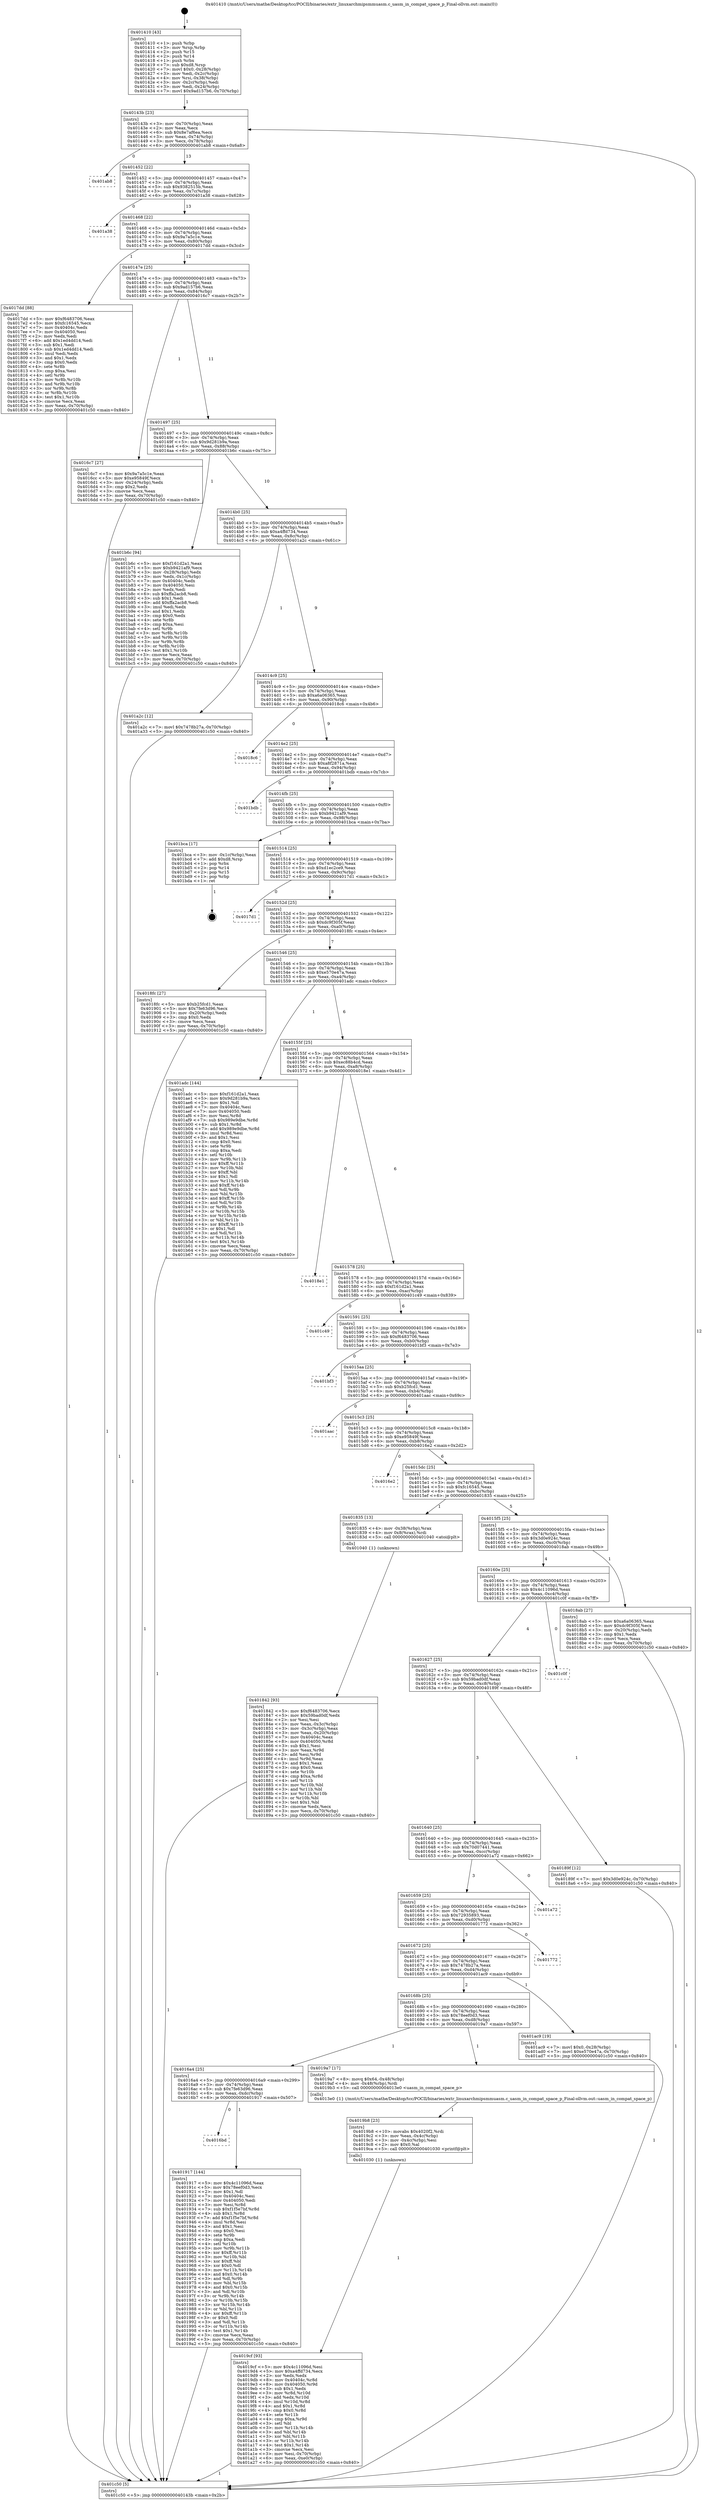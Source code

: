 digraph "0x401410" {
  label = "0x401410 (/mnt/c/Users/mathe/Desktop/tcc/POCII/binaries/extr_linuxarchmipsmmuasm.c_uasm_in_compat_space_p_Final-ollvm.out::main(0))"
  labelloc = "t"
  node[shape=record]

  Entry [label="",width=0.3,height=0.3,shape=circle,fillcolor=black,style=filled]
  "0x40143b" [label="{
     0x40143b [23]\l
     | [instrs]\l
     &nbsp;&nbsp;0x40143b \<+3\>: mov -0x70(%rbp),%eax\l
     &nbsp;&nbsp;0x40143e \<+2\>: mov %eax,%ecx\l
     &nbsp;&nbsp;0x401440 \<+6\>: sub $0x8e7af6ea,%ecx\l
     &nbsp;&nbsp;0x401446 \<+3\>: mov %eax,-0x74(%rbp)\l
     &nbsp;&nbsp;0x401449 \<+3\>: mov %ecx,-0x78(%rbp)\l
     &nbsp;&nbsp;0x40144c \<+6\>: je 0000000000401ab8 \<main+0x6a8\>\l
  }"]
  "0x401ab8" [label="{
     0x401ab8\l
  }", style=dashed]
  "0x401452" [label="{
     0x401452 [22]\l
     | [instrs]\l
     &nbsp;&nbsp;0x401452 \<+5\>: jmp 0000000000401457 \<main+0x47\>\l
     &nbsp;&nbsp;0x401457 \<+3\>: mov -0x74(%rbp),%eax\l
     &nbsp;&nbsp;0x40145a \<+5\>: sub $0x9382515b,%eax\l
     &nbsp;&nbsp;0x40145f \<+3\>: mov %eax,-0x7c(%rbp)\l
     &nbsp;&nbsp;0x401462 \<+6\>: je 0000000000401a38 \<main+0x628\>\l
  }"]
  Exit [label="",width=0.3,height=0.3,shape=circle,fillcolor=black,style=filled,peripheries=2]
  "0x401a38" [label="{
     0x401a38\l
  }", style=dashed]
  "0x401468" [label="{
     0x401468 [22]\l
     | [instrs]\l
     &nbsp;&nbsp;0x401468 \<+5\>: jmp 000000000040146d \<main+0x5d\>\l
     &nbsp;&nbsp;0x40146d \<+3\>: mov -0x74(%rbp),%eax\l
     &nbsp;&nbsp;0x401470 \<+5\>: sub $0x9a7a5c1e,%eax\l
     &nbsp;&nbsp;0x401475 \<+3\>: mov %eax,-0x80(%rbp)\l
     &nbsp;&nbsp;0x401478 \<+6\>: je 00000000004017dd \<main+0x3cd\>\l
  }"]
  "0x4019cf" [label="{
     0x4019cf [93]\l
     | [instrs]\l
     &nbsp;&nbsp;0x4019cf \<+5\>: mov $0x4c11096d,%esi\l
     &nbsp;&nbsp;0x4019d4 \<+5\>: mov $0xa4ffd734,%ecx\l
     &nbsp;&nbsp;0x4019d9 \<+2\>: xor %edx,%edx\l
     &nbsp;&nbsp;0x4019db \<+8\>: mov 0x40404c,%r8d\l
     &nbsp;&nbsp;0x4019e3 \<+8\>: mov 0x404050,%r9d\l
     &nbsp;&nbsp;0x4019eb \<+3\>: sub $0x1,%edx\l
     &nbsp;&nbsp;0x4019ee \<+3\>: mov %r8d,%r10d\l
     &nbsp;&nbsp;0x4019f1 \<+3\>: add %edx,%r10d\l
     &nbsp;&nbsp;0x4019f4 \<+4\>: imul %r10d,%r8d\l
     &nbsp;&nbsp;0x4019f8 \<+4\>: and $0x1,%r8d\l
     &nbsp;&nbsp;0x4019fc \<+4\>: cmp $0x0,%r8d\l
     &nbsp;&nbsp;0x401a00 \<+4\>: sete %r11b\l
     &nbsp;&nbsp;0x401a04 \<+4\>: cmp $0xa,%r9d\l
     &nbsp;&nbsp;0x401a08 \<+3\>: setl %bl\l
     &nbsp;&nbsp;0x401a0b \<+3\>: mov %r11b,%r14b\l
     &nbsp;&nbsp;0x401a0e \<+3\>: and %bl,%r14b\l
     &nbsp;&nbsp;0x401a11 \<+3\>: xor %bl,%r11b\l
     &nbsp;&nbsp;0x401a14 \<+3\>: or %r11b,%r14b\l
     &nbsp;&nbsp;0x401a17 \<+4\>: test $0x1,%r14b\l
     &nbsp;&nbsp;0x401a1b \<+3\>: cmovne %ecx,%esi\l
     &nbsp;&nbsp;0x401a1e \<+3\>: mov %esi,-0x70(%rbp)\l
     &nbsp;&nbsp;0x401a21 \<+6\>: mov %eax,-0xe0(%rbp)\l
     &nbsp;&nbsp;0x401a27 \<+5\>: jmp 0000000000401c50 \<main+0x840\>\l
  }"]
  "0x4017dd" [label="{
     0x4017dd [88]\l
     | [instrs]\l
     &nbsp;&nbsp;0x4017dd \<+5\>: mov $0xf6483706,%eax\l
     &nbsp;&nbsp;0x4017e2 \<+5\>: mov $0xfc16545,%ecx\l
     &nbsp;&nbsp;0x4017e7 \<+7\>: mov 0x40404c,%edx\l
     &nbsp;&nbsp;0x4017ee \<+7\>: mov 0x404050,%esi\l
     &nbsp;&nbsp;0x4017f5 \<+2\>: mov %edx,%edi\l
     &nbsp;&nbsp;0x4017f7 \<+6\>: add $0x1ed4dd14,%edi\l
     &nbsp;&nbsp;0x4017fd \<+3\>: sub $0x1,%edi\l
     &nbsp;&nbsp;0x401800 \<+6\>: sub $0x1ed4dd14,%edi\l
     &nbsp;&nbsp;0x401806 \<+3\>: imul %edi,%edx\l
     &nbsp;&nbsp;0x401809 \<+3\>: and $0x1,%edx\l
     &nbsp;&nbsp;0x40180c \<+3\>: cmp $0x0,%edx\l
     &nbsp;&nbsp;0x40180f \<+4\>: sete %r8b\l
     &nbsp;&nbsp;0x401813 \<+3\>: cmp $0xa,%esi\l
     &nbsp;&nbsp;0x401816 \<+4\>: setl %r9b\l
     &nbsp;&nbsp;0x40181a \<+3\>: mov %r8b,%r10b\l
     &nbsp;&nbsp;0x40181d \<+3\>: and %r9b,%r10b\l
     &nbsp;&nbsp;0x401820 \<+3\>: xor %r9b,%r8b\l
     &nbsp;&nbsp;0x401823 \<+3\>: or %r8b,%r10b\l
     &nbsp;&nbsp;0x401826 \<+4\>: test $0x1,%r10b\l
     &nbsp;&nbsp;0x40182a \<+3\>: cmovne %ecx,%eax\l
     &nbsp;&nbsp;0x40182d \<+3\>: mov %eax,-0x70(%rbp)\l
     &nbsp;&nbsp;0x401830 \<+5\>: jmp 0000000000401c50 \<main+0x840\>\l
  }"]
  "0x40147e" [label="{
     0x40147e [25]\l
     | [instrs]\l
     &nbsp;&nbsp;0x40147e \<+5\>: jmp 0000000000401483 \<main+0x73\>\l
     &nbsp;&nbsp;0x401483 \<+3\>: mov -0x74(%rbp),%eax\l
     &nbsp;&nbsp;0x401486 \<+5\>: sub $0x9ad157b6,%eax\l
     &nbsp;&nbsp;0x40148b \<+6\>: mov %eax,-0x84(%rbp)\l
     &nbsp;&nbsp;0x401491 \<+6\>: je 00000000004016c7 \<main+0x2b7\>\l
  }"]
  "0x4019b8" [label="{
     0x4019b8 [23]\l
     | [instrs]\l
     &nbsp;&nbsp;0x4019b8 \<+10\>: movabs $0x4020f2,%rdi\l
     &nbsp;&nbsp;0x4019c2 \<+3\>: mov %eax,-0x4c(%rbp)\l
     &nbsp;&nbsp;0x4019c5 \<+3\>: mov -0x4c(%rbp),%esi\l
     &nbsp;&nbsp;0x4019c8 \<+2\>: mov $0x0,%al\l
     &nbsp;&nbsp;0x4019ca \<+5\>: call 0000000000401030 \<printf@plt\>\l
     | [calls]\l
     &nbsp;&nbsp;0x401030 \{1\} (unknown)\l
  }"]
  "0x4016c7" [label="{
     0x4016c7 [27]\l
     | [instrs]\l
     &nbsp;&nbsp;0x4016c7 \<+5\>: mov $0x9a7a5c1e,%eax\l
     &nbsp;&nbsp;0x4016cc \<+5\>: mov $0xe95849f,%ecx\l
     &nbsp;&nbsp;0x4016d1 \<+3\>: mov -0x24(%rbp),%edx\l
     &nbsp;&nbsp;0x4016d4 \<+3\>: cmp $0x2,%edx\l
     &nbsp;&nbsp;0x4016d7 \<+3\>: cmovne %ecx,%eax\l
     &nbsp;&nbsp;0x4016da \<+3\>: mov %eax,-0x70(%rbp)\l
     &nbsp;&nbsp;0x4016dd \<+5\>: jmp 0000000000401c50 \<main+0x840\>\l
  }"]
  "0x401497" [label="{
     0x401497 [25]\l
     | [instrs]\l
     &nbsp;&nbsp;0x401497 \<+5\>: jmp 000000000040149c \<main+0x8c\>\l
     &nbsp;&nbsp;0x40149c \<+3\>: mov -0x74(%rbp),%eax\l
     &nbsp;&nbsp;0x40149f \<+5\>: sub $0x9d281b9a,%eax\l
     &nbsp;&nbsp;0x4014a4 \<+6\>: mov %eax,-0x88(%rbp)\l
     &nbsp;&nbsp;0x4014aa \<+6\>: je 0000000000401b6c \<main+0x75c\>\l
  }"]
  "0x401c50" [label="{
     0x401c50 [5]\l
     | [instrs]\l
     &nbsp;&nbsp;0x401c50 \<+5\>: jmp 000000000040143b \<main+0x2b\>\l
  }"]
  "0x401410" [label="{
     0x401410 [43]\l
     | [instrs]\l
     &nbsp;&nbsp;0x401410 \<+1\>: push %rbp\l
     &nbsp;&nbsp;0x401411 \<+3\>: mov %rsp,%rbp\l
     &nbsp;&nbsp;0x401414 \<+2\>: push %r15\l
     &nbsp;&nbsp;0x401416 \<+2\>: push %r14\l
     &nbsp;&nbsp;0x401418 \<+1\>: push %rbx\l
     &nbsp;&nbsp;0x401419 \<+7\>: sub $0xd8,%rsp\l
     &nbsp;&nbsp;0x401420 \<+7\>: movl $0x0,-0x28(%rbp)\l
     &nbsp;&nbsp;0x401427 \<+3\>: mov %edi,-0x2c(%rbp)\l
     &nbsp;&nbsp;0x40142a \<+4\>: mov %rsi,-0x38(%rbp)\l
     &nbsp;&nbsp;0x40142e \<+3\>: mov -0x2c(%rbp),%edi\l
     &nbsp;&nbsp;0x401431 \<+3\>: mov %edi,-0x24(%rbp)\l
     &nbsp;&nbsp;0x401434 \<+7\>: movl $0x9ad157b6,-0x70(%rbp)\l
  }"]
  "0x4016bd" [label="{
     0x4016bd\l
  }", style=dashed]
  "0x401b6c" [label="{
     0x401b6c [94]\l
     | [instrs]\l
     &nbsp;&nbsp;0x401b6c \<+5\>: mov $0xf161d2a1,%eax\l
     &nbsp;&nbsp;0x401b71 \<+5\>: mov $0xb9421af9,%ecx\l
     &nbsp;&nbsp;0x401b76 \<+3\>: mov -0x28(%rbp),%edx\l
     &nbsp;&nbsp;0x401b79 \<+3\>: mov %edx,-0x1c(%rbp)\l
     &nbsp;&nbsp;0x401b7c \<+7\>: mov 0x40404c,%edx\l
     &nbsp;&nbsp;0x401b83 \<+7\>: mov 0x404050,%esi\l
     &nbsp;&nbsp;0x401b8a \<+2\>: mov %edx,%edi\l
     &nbsp;&nbsp;0x401b8c \<+6\>: sub $0xffa2acb8,%edi\l
     &nbsp;&nbsp;0x401b92 \<+3\>: sub $0x1,%edi\l
     &nbsp;&nbsp;0x401b95 \<+6\>: add $0xffa2acb8,%edi\l
     &nbsp;&nbsp;0x401b9b \<+3\>: imul %edi,%edx\l
     &nbsp;&nbsp;0x401b9e \<+3\>: and $0x1,%edx\l
     &nbsp;&nbsp;0x401ba1 \<+3\>: cmp $0x0,%edx\l
     &nbsp;&nbsp;0x401ba4 \<+4\>: sete %r8b\l
     &nbsp;&nbsp;0x401ba8 \<+3\>: cmp $0xa,%esi\l
     &nbsp;&nbsp;0x401bab \<+4\>: setl %r9b\l
     &nbsp;&nbsp;0x401baf \<+3\>: mov %r8b,%r10b\l
     &nbsp;&nbsp;0x401bb2 \<+3\>: and %r9b,%r10b\l
     &nbsp;&nbsp;0x401bb5 \<+3\>: xor %r9b,%r8b\l
     &nbsp;&nbsp;0x401bb8 \<+3\>: or %r8b,%r10b\l
     &nbsp;&nbsp;0x401bbb \<+4\>: test $0x1,%r10b\l
     &nbsp;&nbsp;0x401bbf \<+3\>: cmovne %ecx,%eax\l
     &nbsp;&nbsp;0x401bc2 \<+3\>: mov %eax,-0x70(%rbp)\l
     &nbsp;&nbsp;0x401bc5 \<+5\>: jmp 0000000000401c50 \<main+0x840\>\l
  }"]
  "0x4014b0" [label="{
     0x4014b0 [25]\l
     | [instrs]\l
     &nbsp;&nbsp;0x4014b0 \<+5\>: jmp 00000000004014b5 \<main+0xa5\>\l
     &nbsp;&nbsp;0x4014b5 \<+3\>: mov -0x74(%rbp),%eax\l
     &nbsp;&nbsp;0x4014b8 \<+5\>: sub $0xa4ffd734,%eax\l
     &nbsp;&nbsp;0x4014bd \<+6\>: mov %eax,-0x8c(%rbp)\l
     &nbsp;&nbsp;0x4014c3 \<+6\>: je 0000000000401a2c \<main+0x61c\>\l
  }"]
  "0x401917" [label="{
     0x401917 [144]\l
     | [instrs]\l
     &nbsp;&nbsp;0x401917 \<+5\>: mov $0x4c11096d,%eax\l
     &nbsp;&nbsp;0x40191c \<+5\>: mov $0x78eef0d3,%ecx\l
     &nbsp;&nbsp;0x401921 \<+2\>: mov $0x1,%dl\l
     &nbsp;&nbsp;0x401923 \<+7\>: mov 0x40404c,%esi\l
     &nbsp;&nbsp;0x40192a \<+7\>: mov 0x404050,%edi\l
     &nbsp;&nbsp;0x401931 \<+3\>: mov %esi,%r8d\l
     &nbsp;&nbsp;0x401934 \<+7\>: sub $0xf1f5e7bf,%r8d\l
     &nbsp;&nbsp;0x40193b \<+4\>: sub $0x1,%r8d\l
     &nbsp;&nbsp;0x40193f \<+7\>: add $0xf1f5e7bf,%r8d\l
     &nbsp;&nbsp;0x401946 \<+4\>: imul %r8d,%esi\l
     &nbsp;&nbsp;0x40194a \<+3\>: and $0x1,%esi\l
     &nbsp;&nbsp;0x40194d \<+3\>: cmp $0x0,%esi\l
     &nbsp;&nbsp;0x401950 \<+4\>: sete %r9b\l
     &nbsp;&nbsp;0x401954 \<+3\>: cmp $0xa,%edi\l
     &nbsp;&nbsp;0x401957 \<+4\>: setl %r10b\l
     &nbsp;&nbsp;0x40195b \<+3\>: mov %r9b,%r11b\l
     &nbsp;&nbsp;0x40195e \<+4\>: xor $0xff,%r11b\l
     &nbsp;&nbsp;0x401962 \<+3\>: mov %r10b,%bl\l
     &nbsp;&nbsp;0x401965 \<+3\>: xor $0xff,%bl\l
     &nbsp;&nbsp;0x401968 \<+3\>: xor $0x0,%dl\l
     &nbsp;&nbsp;0x40196b \<+3\>: mov %r11b,%r14b\l
     &nbsp;&nbsp;0x40196e \<+4\>: and $0x0,%r14b\l
     &nbsp;&nbsp;0x401972 \<+3\>: and %dl,%r9b\l
     &nbsp;&nbsp;0x401975 \<+3\>: mov %bl,%r15b\l
     &nbsp;&nbsp;0x401978 \<+4\>: and $0x0,%r15b\l
     &nbsp;&nbsp;0x40197c \<+3\>: and %dl,%r10b\l
     &nbsp;&nbsp;0x40197f \<+3\>: or %r9b,%r14b\l
     &nbsp;&nbsp;0x401982 \<+3\>: or %r10b,%r15b\l
     &nbsp;&nbsp;0x401985 \<+3\>: xor %r15b,%r14b\l
     &nbsp;&nbsp;0x401988 \<+3\>: or %bl,%r11b\l
     &nbsp;&nbsp;0x40198b \<+4\>: xor $0xff,%r11b\l
     &nbsp;&nbsp;0x40198f \<+3\>: or $0x0,%dl\l
     &nbsp;&nbsp;0x401992 \<+3\>: and %dl,%r11b\l
     &nbsp;&nbsp;0x401995 \<+3\>: or %r11b,%r14b\l
     &nbsp;&nbsp;0x401998 \<+4\>: test $0x1,%r14b\l
     &nbsp;&nbsp;0x40199c \<+3\>: cmovne %ecx,%eax\l
     &nbsp;&nbsp;0x40199f \<+3\>: mov %eax,-0x70(%rbp)\l
     &nbsp;&nbsp;0x4019a2 \<+5\>: jmp 0000000000401c50 \<main+0x840\>\l
  }"]
  "0x401a2c" [label="{
     0x401a2c [12]\l
     | [instrs]\l
     &nbsp;&nbsp;0x401a2c \<+7\>: movl $0x7478b27a,-0x70(%rbp)\l
     &nbsp;&nbsp;0x401a33 \<+5\>: jmp 0000000000401c50 \<main+0x840\>\l
  }"]
  "0x4014c9" [label="{
     0x4014c9 [25]\l
     | [instrs]\l
     &nbsp;&nbsp;0x4014c9 \<+5\>: jmp 00000000004014ce \<main+0xbe\>\l
     &nbsp;&nbsp;0x4014ce \<+3\>: mov -0x74(%rbp),%eax\l
     &nbsp;&nbsp;0x4014d1 \<+5\>: sub $0xa6a06365,%eax\l
     &nbsp;&nbsp;0x4014d6 \<+6\>: mov %eax,-0x90(%rbp)\l
     &nbsp;&nbsp;0x4014dc \<+6\>: je 00000000004018c6 \<main+0x4b6\>\l
  }"]
  "0x4016a4" [label="{
     0x4016a4 [25]\l
     | [instrs]\l
     &nbsp;&nbsp;0x4016a4 \<+5\>: jmp 00000000004016a9 \<main+0x299\>\l
     &nbsp;&nbsp;0x4016a9 \<+3\>: mov -0x74(%rbp),%eax\l
     &nbsp;&nbsp;0x4016ac \<+5\>: sub $0x7fe63d96,%eax\l
     &nbsp;&nbsp;0x4016b1 \<+6\>: mov %eax,-0xdc(%rbp)\l
     &nbsp;&nbsp;0x4016b7 \<+6\>: je 0000000000401917 \<main+0x507\>\l
  }"]
  "0x4018c6" [label="{
     0x4018c6\l
  }", style=dashed]
  "0x4014e2" [label="{
     0x4014e2 [25]\l
     | [instrs]\l
     &nbsp;&nbsp;0x4014e2 \<+5\>: jmp 00000000004014e7 \<main+0xd7\>\l
     &nbsp;&nbsp;0x4014e7 \<+3\>: mov -0x74(%rbp),%eax\l
     &nbsp;&nbsp;0x4014ea \<+5\>: sub $0xa8f2871a,%eax\l
     &nbsp;&nbsp;0x4014ef \<+6\>: mov %eax,-0x94(%rbp)\l
     &nbsp;&nbsp;0x4014f5 \<+6\>: je 0000000000401bdb \<main+0x7cb\>\l
  }"]
  "0x4019a7" [label="{
     0x4019a7 [17]\l
     | [instrs]\l
     &nbsp;&nbsp;0x4019a7 \<+8\>: movq $0x64,-0x48(%rbp)\l
     &nbsp;&nbsp;0x4019af \<+4\>: mov -0x48(%rbp),%rdi\l
     &nbsp;&nbsp;0x4019b3 \<+5\>: call 00000000004013e0 \<uasm_in_compat_space_p\>\l
     | [calls]\l
     &nbsp;&nbsp;0x4013e0 \{1\} (/mnt/c/Users/mathe/Desktop/tcc/POCII/binaries/extr_linuxarchmipsmmuasm.c_uasm_in_compat_space_p_Final-ollvm.out::uasm_in_compat_space_p)\l
  }"]
  "0x401bdb" [label="{
     0x401bdb\l
  }", style=dashed]
  "0x4014fb" [label="{
     0x4014fb [25]\l
     | [instrs]\l
     &nbsp;&nbsp;0x4014fb \<+5\>: jmp 0000000000401500 \<main+0xf0\>\l
     &nbsp;&nbsp;0x401500 \<+3\>: mov -0x74(%rbp),%eax\l
     &nbsp;&nbsp;0x401503 \<+5\>: sub $0xb9421af9,%eax\l
     &nbsp;&nbsp;0x401508 \<+6\>: mov %eax,-0x98(%rbp)\l
     &nbsp;&nbsp;0x40150e \<+6\>: je 0000000000401bca \<main+0x7ba\>\l
  }"]
  "0x40168b" [label="{
     0x40168b [25]\l
     | [instrs]\l
     &nbsp;&nbsp;0x40168b \<+5\>: jmp 0000000000401690 \<main+0x280\>\l
     &nbsp;&nbsp;0x401690 \<+3\>: mov -0x74(%rbp),%eax\l
     &nbsp;&nbsp;0x401693 \<+5\>: sub $0x78eef0d3,%eax\l
     &nbsp;&nbsp;0x401698 \<+6\>: mov %eax,-0xd8(%rbp)\l
     &nbsp;&nbsp;0x40169e \<+6\>: je 00000000004019a7 \<main+0x597\>\l
  }"]
  "0x401bca" [label="{
     0x401bca [17]\l
     | [instrs]\l
     &nbsp;&nbsp;0x401bca \<+3\>: mov -0x1c(%rbp),%eax\l
     &nbsp;&nbsp;0x401bcd \<+7\>: add $0xd8,%rsp\l
     &nbsp;&nbsp;0x401bd4 \<+1\>: pop %rbx\l
     &nbsp;&nbsp;0x401bd5 \<+2\>: pop %r14\l
     &nbsp;&nbsp;0x401bd7 \<+2\>: pop %r15\l
     &nbsp;&nbsp;0x401bd9 \<+1\>: pop %rbp\l
     &nbsp;&nbsp;0x401bda \<+1\>: ret\l
  }"]
  "0x401514" [label="{
     0x401514 [25]\l
     | [instrs]\l
     &nbsp;&nbsp;0x401514 \<+5\>: jmp 0000000000401519 \<main+0x109\>\l
     &nbsp;&nbsp;0x401519 \<+3\>: mov -0x74(%rbp),%eax\l
     &nbsp;&nbsp;0x40151c \<+5\>: sub $0xd1ec2ce9,%eax\l
     &nbsp;&nbsp;0x401521 \<+6\>: mov %eax,-0x9c(%rbp)\l
     &nbsp;&nbsp;0x401527 \<+6\>: je 00000000004017d1 \<main+0x3c1\>\l
  }"]
  "0x401ac9" [label="{
     0x401ac9 [19]\l
     | [instrs]\l
     &nbsp;&nbsp;0x401ac9 \<+7\>: movl $0x0,-0x28(%rbp)\l
     &nbsp;&nbsp;0x401ad0 \<+7\>: movl $0xe570e47a,-0x70(%rbp)\l
     &nbsp;&nbsp;0x401ad7 \<+5\>: jmp 0000000000401c50 \<main+0x840\>\l
  }"]
  "0x4017d1" [label="{
     0x4017d1\l
  }", style=dashed]
  "0x40152d" [label="{
     0x40152d [25]\l
     | [instrs]\l
     &nbsp;&nbsp;0x40152d \<+5\>: jmp 0000000000401532 \<main+0x122\>\l
     &nbsp;&nbsp;0x401532 \<+3\>: mov -0x74(%rbp),%eax\l
     &nbsp;&nbsp;0x401535 \<+5\>: sub $0xdc9f305f,%eax\l
     &nbsp;&nbsp;0x40153a \<+6\>: mov %eax,-0xa0(%rbp)\l
     &nbsp;&nbsp;0x401540 \<+6\>: je 00000000004018fc \<main+0x4ec\>\l
  }"]
  "0x401672" [label="{
     0x401672 [25]\l
     | [instrs]\l
     &nbsp;&nbsp;0x401672 \<+5\>: jmp 0000000000401677 \<main+0x267\>\l
     &nbsp;&nbsp;0x401677 \<+3\>: mov -0x74(%rbp),%eax\l
     &nbsp;&nbsp;0x40167a \<+5\>: sub $0x7478b27a,%eax\l
     &nbsp;&nbsp;0x40167f \<+6\>: mov %eax,-0xd4(%rbp)\l
     &nbsp;&nbsp;0x401685 \<+6\>: je 0000000000401ac9 \<main+0x6b9\>\l
  }"]
  "0x4018fc" [label="{
     0x4018fc [27]\l
     | [instrs]\l
     &nbsp;&nbsp;0x4018fc \<+5\>: mov $0xb25fcd1,%eax\l
     &nbsp;&nbsp;0x401901 \<+5\>: mov $0x7fe63d96,%ecx\l
     &nbsp;&nbsp;0x401906 \<+3\>: mov -0x20(%rbp),%edx\l
     &nbsp;&nbsp;0x401909 \<+3\>: cmp $0x0,%edx\l
     &nbsp;&nbsp;0x40190c \<+3\>: cmove %ecx,%eax\l
     &nbsp;&nbsp;0x40190f \<+3\>: mov %eax,-0x70(%rbp)\l
     &nbsp;&nbsp;0x401912 \<+5\>: jmp 0000000000401c50 \<main+0x840\>\l
  }"]
  "0x401546" [label="{
     0x401546 [25]\l
     | [instrs]\l
     &nbsp;&nbsp;0x401546 \<+5\>: jmp 000000000040154b \<main+0x13b\>\l
     &nbsp;&nbsp;0x40154b \<+3\>: mov -0x74(%rbp),%eax\l
     &nbsp;&nbsp;0x40154e \<+5\>: sub $0xe570e47a,%eax\l
     &nbsp;&nbsp;0x401553 \<+6\>: mov %eax,-0xa4(%rbp)\l
     &nbsp;&nbsp;0x401559 \<+6\>: je 0000000000401adc \<main+0x6cc\>\l
  }"]
  "0x401772" [label="{
     0x401772\l
  }", style=dashed]
  "0x401adc" [label="{
     0x401adc [144]\l
     | [instrs]\l
     &nbsp;&nbsp;0x401adc \<+5\>: mov $0xf161d2a1,%eax\l
     &nbsp;&nbsp;0x401ae1 \<+5\>: mov $0x9d281b9a,%ecx\l
     &nbsp;&nbsp;0x401ae6 \<+2\>: mov $0x1,%dl\l
     &nbsp;&nbsp;0x401ae8 \<+7\>: mov 0x40404c,%esi\l
     &nbsp;&nbsp;0x401aef \<+7\>: mov 0x404050,%edi\l
     &nbsp;&nbsp;0x401af6 \<+3\>: mov %esi,%r8d\l
     &nbsp;&nbsp;0x401af9 \<+7\>: sub $0x989e9dbe,%r8d\l
     &nbsp;&nbsp;0x401b00 \<+4\>: sub $0x1,%r8d\l
     &nbsp;&nbsp;0x401b04 \<+7\>: add $0x989e9dbe,%r8d\l
     &nbsp;&nbsp;0x401b0b \<+4\>: imul %r8d,%esi\l
     &nbsp;&nbsp;0x401b0f \<+3\>: and $0x1,%esi\l
     &nbsp;&nbsp;0x401b12 \<+3\>: cmp $0x0,%esi\l
     &nbsp;&nbsp;0x401b15 \<+4\>: sete %r9b\l
     &nbsp;&nbsp;0x401b19 \<+3\>: cmp $0xa,%edi\l
     &nbsp;&nbsp;0x401b1c \<+4\>: setl %r10b\l
     &nbsp;&nbsp;0x401b20 \<+3\>: mov %r9b,%r11b\l
     &nbsp;&nbsp;0x401b23 \<+4\>: xor $0xff,%r11b\l
     &nbsp;&nbsp;0x401b27 \<+3\>: mov %r10b,%bl\l
     &nbsp;&nbsp;0x401b2a \<+3\>: xor $0xff,%bl\l
     &nbsp;&nbsp;0x401b2d \<+3\>: xor $0x1,%dl\l
     &nbsp;&nbsp;0x401b30 \<+3\>: mov %r11b,%r14b\l
     &nbsp;&nbsp;0x401b33 \<+4\>: and $0xff,%r14b\l
     &nbsp;&nbsp;0x401b37 \<+3\>: and %dl,%r9b\l
     &nbsp;&nbsp;0x401b3a \<+3\>: mov %bl,%r15b\l
     &nbsp;&nbsp;0x401b3d \<+4\>: and $0xff,%r15b\l
     &nbsp;&nbsp;0x401b41 \<+3\>: and %dl,%r10b\l
     &nbsp;&nbsp;0x401b44 \<+3\>: or %r9b,%r14b\l
     &nbsp;&nbsp;0x401b47 \<+3\>: or %r10b,%r15b\l
     &nbsp;&nbsp;0x401b4a \<+3\>: xor %r15b,%r14b\l
     &nbsp;&nbsp;0x401b4d \<+3\>: or %bl,%r11b\l
     &nbsp;&nbsp;0x401b50 \<+4\>: xor $0xff,%r11b\l
     &nbsp;&nbsp;0x401b54 \<+3\>: or $0x1,%dl\l
     &nbsp;&nbsp;0x401b57 \<+3\>: and %dl,%r11b\l
     &nbsp;&nbsp;0x401b5a \<+3\>: or %r11b,%r14b\l
     &nbsp;&nbsp;0x401b5d \<+4\>: test $0x1,%r14b\l
     &nbsp;&nbsp;0x401b61 \<+3\>: cmovne %ecx,%eax\l
     &nbsp;&nbsp;0x401b64 \<+3\>: mov %eax,-0x70(%rbp)\l
     &nbsp;&nbsp;0x401b67 \<+5\>: jmp 0000000000401c50 \<main+0x840\>\l
  }"]
  "0x40155f" [label="{
     0x40155f [25]\l
     | [instrs]\l
     &nbsp;&nbsp;0x40155f \<+5\>: jmp 0000000000401564 \<main+0x154\>\l
     &nbsp;&nbsp;0x401564 \<+3\>: mov -0x74(%rbp),%eax\l
     &nbsp;&nbsp;0x401567 \<+5\>: sub $0xec88b4cd,%eax\l
     &nbsp;&nbsp;0x40156c \<+6\>: mov %eax,-0xa8(%rbp)\l
     &nbsp;&nbsp;0x401572 \<+6\>: je 00000000004018e1 \<main+0x4d1\>\l
  }"]
  "0x401659" [label="{
     0x401659 [25]\l
     | [instrs]\l
     &nbsp;&nbsp;0x401659 \<+5\>: jmp 000000000040165e \<main+0x24e\>\l
     &nbsp;&nbsp;0x40165e \<+3\>: mov -0x74(%rbp),%eax\l
     &nbsp;&nbsp;0x401661 \<+5\>: sub $0x72935893,%eax\l
     &nbsp;&nbsp;0x401666 \<+6\>: mov %eax,-0xd0(%rbp)\l
     &nbsp;&nbsp;0x40166c \<+6\>: je 0000000000401772 \<main+0x362\>\l
  }"]
  "0x4018e1" [label="{
     0x4018e1\l
  }", style=dashed]
  "0x401578" [label="{
     0x401578 [25]\l
     | [instrs]\l
     &nbsp;&nbsp;0x401578 \<+5\>: jmp 000000000040157d \<main+0x16d\>\l
     &nbsp;&nbsp;0x40157d \<+3\>: mov -0x74(%rbp),%eax\l
     &nbsp;&nbsp;0x401580 \<+5\>: sub $0xf161d2a1,%eax\l
     &nbsp;&nbsp;0x401585 \<+6\>: mov %eax,-0xac(%rbp)\l
     &nbsp;&nbsp;0x40158b \<+6\>: je 0000000000401c49 \<main+0x839\>\l
  }"]
  "0x401a72" [label="{
     0x401a72\l
  }", style=dashed]
  "0x401c49" [label="{
     0x401c49\l
  }", style=dashed]
  "0x401591" [label="{
     0x401591 [25]\l
     | [instrs]\l
     &nbsp;&nbsp;0x401591 \<+5\>: jmp 0000000000401596 \<main+0x186\>\l
     &nbsp;&nbsp;0x401596 \<+3\>: mov -0x74(%rbp),%eax\l
     &nbsp;&nbsp;0x401599 \<+5\>: sub $0xf6483706,%eax\l
     &nbsp;&nbsp;0x40159e \<+6\>: mov %eax,-0xb0(%rbp)\l
     &nbsp;&nbsp;0x4015a4 \<+6\>: je 0000000000401bf3 \<main+0x7e3\>\l
  }"]
  "0x401640" [label="{
     0x401640 [25]\l
     | [instrs]\l
     &nbsp;&nbsp;0x401640 \<+5\>: jmp 0000000000401645 \<main+0x235\>\l
     &nbsp;&nbsp;0x401645 \<+3\>: mov -0x74(%rbp),%eax\l
     &nbsp;&nbsp;0x401648 \<+5\>: sub $0x70d07441,%eax\l
     &nbsp;&nbsp;0x40164d \<+6\>: mov %eax,-0xcc(%rbp)\l
     &nbsp;&nbsp;0x401653 \<+6\>: je 0000000000401a72 \<main+0x662\>\l
  }"]
  "0x401bf3" [label="{
     0x401bf3\l
  }", style=dashed]
  "0x4015aa" [label="{
     0x4015aa [25]\l
     | [instrs]\l
     &nbsp;&nbsp;0x4015aa \<+5\>: jmp 00000000004015af \<main+0x19f\>\l
     &nbsp;&nbsp;0x4015af \<+3\>: mov -0x74(%rbp),%eax\l
     &nbsp;&nbsp;0x4015b2 \<+5\>: sub $0xb25fcd1,%eax\l
     &nbsp;&nbsp;0x4015b7 \<+6\>: mov %eax,-0xb4(%rbp)\l
     &nbsp;&nbsp;0x4015bd \<+6\>: je 0000000000401aac \<main+0x69c\>\l
  }"]
  "0x40189f" [label="{
     0x40189f [12]\l
     | [instrs]\l
     &nbsp;&nbsp;0x40189f \<+7\>: movl $0x3d0e924c,-0x70(%rbp)\l
     &nbsp;&nbsp;0x4018a6 \<+5\>: jmp 0000000000401c50 \<main+0x840\>\l
  }"]
  "0x401aac" [label="{
     0x401aac\l
  }", style=dashed]
  "0x4015c3" [label="{
     0x4015c3 [25]\l
     | [instrs]\l
     &nbsp;&nbsp;0x4015c3 \<+5\>: jmp 00000000004015c8 \<main+0x1b8\>\l
     &nbsp;&nbsp;0x4015c8 \<+3\>: mov -0x74(%rbp),%eax\l
     &nbsp;&nbsp;0x4015cb \<+5\>: sub $0xe95849f,%eax\l
     &nbsp;&nbsp;0x4015d0 \<+6\>: mov %eax,-0xb8(%rbp)\l
     &nbsp;&nbsp;0x4015d6 \<+6\>: je 00000000004016e2 \<main+0x2d2\>\l
  }"]
  "0x401627" [label="{
     0x401627 [25]\l
     | [instrs]\l
     &nbsp;&nbsp;0x401627 \<+5\>: jmp 000000000040162c \<main+0x21c\>\l
     &nbsp;&nbsp;0x40162c \<+3\>: mov -0x74(%rbp),%eax\l
     &nbsp;&nbsp;0x40162f \<+5\>: sub $0x59bad0df,%eax\l
     &nbsp;&nbsp;0x401634 \<+6\>: mov %eax,-0xc8(%rbp)\l
     &nbsp;&nbsp;0x40163a \<+6\>: je 000000000040189f \<main+0x48f\>\l
  }"]
  "0x4016e2" [label="{
     0x4016e2\l
  }", style=dashed]
  "0x4015dc" [label="{
     0x4015dc [25]\l
     | [instrs]\l
     &nbsp;&nbsp;0x4015dc \<+5\>: jmp 00000000004015e1 \<main+0x1d1\>\l
     &nbsp;&nbsp;0x4015e1 \<+3\>: mov -0x74(%rbp),%eax\l
     &nbsp;&nbsp;0x4015e4 \<+5\>: sub $0xfc16545,%eax\l
     &nbsp;&nbsp;0x4015e9 \<+6\>: mov %eax,-0xbc(%rbp)\l
     &nbsp;&nbsp;0x4015ef \<+6\>: je 0000000000401835 \<main+0x425\>\l
  }"]
  "0x401c0f" [label="{
     0x401c0f\l
  }", style=dashed]
  "0x401835" [label="{
     0x401835 [13]\l
     | [instrs]\l
     &nbsp;&nbsp;0x401835 \<+4\>: mov -0x38(%rbp),%rax\l
     &nbsp;&nbsp;0x401839 \<+4\>: mov 0x8(%rax),%rdi\l
     &nbsp;&nbsp;0x40183d \<+5\>: call 0000000000401040 \<atoi@plt\>\l
     | [calls]\l
     &nbsp;&nbsp;0x401040 \{1\} (unknown)\l
  }"]
  "0x4015f5" [label="{
     0x4015f5 [25]\l
     | [instrs]\l
     &nbsp;&nbsp;0x4015f5 \<+5\>: jmp 00000000004015fa \<main+0x1ea\>\l
     &nbsp;&nbsp;0x4015fa \<+3\>: mov -0x74(%rbp),%eax\l
     &nbsp;&nbsp;0x4015fd \<+5\>: sub $0x3d0e924c,%eax\l
     &nbsp;&nbsp;0x401602 \<+6\>: mov %eax,-0xc0(%rbp)\l
     &nbsp;&nbsp;0x401608 \<+6\>: je 00000000004018ab \<main+0x49b\>\l
  }"]
  "0x401842" [label="{
     0x401842 [93]\l
     | [instrs]\l
     &nbsp;&nbsp;0x401842 \<+5\>: mov $0xf6483706,%ecx\l
     &nbsp;&nbsp;0x401847 \<+5\>: mov $0x59bad0df,%edx\l
     &nbsp;&nbsp;0x40184c \<+2\>: xor %esi,%esi\l
     &nbsp;&nbsp;0x40184e \<+3\>: mov %eax,-0x3c(%rbp)\l
     &nbsp;&nbsp;0x401851 \<+3\>: mov -0x3c(%rbp),%eax\l
     &nbsp;&nbsp;0x401854 \<+3\>: mov %eax,-0x20(%rbp)\l
     &nbsp;&nbsp;0x401857 \<+7\>: mov 0x40404c,%eax\l
     &nbsp;&nbsp;0x40185e \<+8\>: mov 0x404050,%r8d\l
     &nbsp;&nbsp;0x401866 \<+3\>: sub $0x1,%esi\l
     &nbsp;&nbsp;0x401869 \<+3\>: mov %eax,%r9d\l
     &nbsp;&nbsp;0x40186c \<+3\>: add %esi,%r9d\l
     &nbsp;&nbsp;0x40186f \<+4\>: imul %r9d,%eax\l
     &nbsp;&nbsp;0x401873 \<+3\>: and $0x1,%eax\l
     &nbsp;&nbsp;0x401876 \<+3\>: cmp $0x0,%eax\l
     &nbsp;&nbsp;0x401879 \<+4\>: sete %r10b\l
     &nbsp;&nbsp;0x40187d \<+4\>: cmp $0xa,%r8d\l
     &nbsp;&nbsp;0x401881 \<+4\>: setl %r11b\l
     &nbsp;&nbsp;0x401885 \<+3\>: mov %r10b,%bl\l
     &nbsp;&nbsp;0x401888 \<+3\>: and %r11b,%bl\l
     &nbsp;&nbsp;0x40188b \<+3\>: xor %r11b,%r10b\l
     &nbsp;&nbsp;0x40188e \<+3\>: or %r10b,%bl\l
     &nbsp;&nbsp;0x401891 \<+3\>: test $0x1,%bl\l
     &nbsp;&nbsp;0x401894 \<+3\>: cmovne %edx,%ecx\l
     &nbsp;&nbsp;0x401897 \<+3\>: mov %ecx,-0x70(%rbp)\l
     &nbsp;&nbsp;0x40189a \<+5\>: jmp 0000000000401c50 \<main+0x840\>\l
  }"]
  "0x40160e" [label="{
     0x40160e [25]\l
     | [instrs]\l
     &nbsp;&nbsp;0x40160e \<+5\>: jmp 0000000000401613 \<main+0x203\>\l
     &nbsp;&nbsp;0x401613 \<+3\>: mov -0x74(%rbp),%eax\l
     &nbsp;&nbsp;0x401616 \<+5\>: sub $0x4c11096d,%eax\l
     &nbsp;&nbsp;0x40161b \<+6\>: mov %eax,-0xc4(%rbp)\l
     &nbsp;&nbsp;0x401621 \<+6\>: je 0000000000401c0f \<main+0x7ff\>\l
  }"]
  "0x4018ab" [label="{
     0x4018ab [27]\l
     | [instrs]\l
     &nbsp;&nbsp;0x4018ab \<+5\>: mov $0xa6a06365,%eax\l
     &nbsp;&nbsp;0x4018b0 \<+5\>: mov $0xdc9f305f,%ecx\l
     &nbsp;&nbsp;0x4018b5 \<+3\>: mov -0x20(%rbp),%edx\l
     &nbsp;&nbsp;0x4018b8 \<+3\>: cmp $0x1,%edx\l
     &nbsp;&nbsp;0x4018bb \<+3\>: cmovl %ecx,%eax\l
     &nbsp;&nbsp;0x4018be \<+3\>: mov %eax,-0x70(%rbp)\l
     &nbsp;&nbsp;0x4018c1 \<+5\>: jmp 0000000000401c50 \<main+0x840\>\l
  }"]
  Entry -> "0x401410" [label=" 1"]
  "0x40143b" -> "0x401ab8" [label=" 0"]
  "0x40143b" -> "0x401452" [label=" 13"]
  "0x401bca" -> Exit [label=" 1"]
  "0x401452" -> "0x401a38" [label=" 0"]
  "0x401452" -> "0x401468" [label=" 13"]
  "0x401b6c" -> "0x401c50" [label=" 1"]
  "0x401468" -> "0x4017dd" [label=" 1"]
  "0x401468" -> "0x40147e" [label=" 12"]
  "0x401adc" -> "0x401c50" [label=" 1"]
  "0x40147e" -> "0x4016c7" [label=" 1"]
  "0x40147e" -> "0x401497" [label=" 11"]
  "0x4016c7" -> "0x401c50" [label=" 1"]
  "0x401410" -> "0x40143b" [label=" 1"]
  "0x401c50" -> "0x40143b" [label=" 12"]
  "0x4017dd" -> "0x401c50" [label=" 1"]
  "0x401ac9" -> "0x401c50" [label=" 1"]
  "0x401497" -> "0x401b6c" [label=" 1"]
  "0x401497" -> "0x4014b0" [label=" 10"]
  "0x401a2c" -> "0x401c50" [label=" 1"]
  "0x4014b0" -> "0x401a2c" [label=" 1"]
  "0x4014b0" -> "0x4014c9" [label=" 9"]
  "0x4019cf" -> "0x401c50" [label=" 1"]
  "0x4014c9" -> "0x4018c6" [label=" 0"]
  "0x4014c9" -> "0x4014e2" [label=" 9"]
  "0x4019a7" -> "0x4019b8" [label=" 1"]
  "0x4014e2" -> "0x401bdb" [label=" 0"]
  "0x4014e2" -> "0x4014fb" [label=" 9"]
  "0x401917" -> "0x401c50" [label=" 1"]
  "0x4014fb" -> "0x401bca" [label=" 1"]
  "0x4014fb" -> "0x401514" [label=" 8"]
  "0x4016a4" -> "0x401917" [label=" 1"]
  "0x401514" -> "0x4017d1" [label=" 0"]
  "0x401514" -> "0x40152d" [label=" 8"]
  "0x4019b8" -> "0x4019cf" [label=" 1"]
  "0x40152d" -> "0x4018fc" [label=" 1"]
  "0x40152d" -> "0x401546" [label=" 7"]
  "0x40168b" -> "0x4019a7" [label=" 1"]
  "0x401546" -> "0x401adc" [label=" 1"]
  "0x401546" -> "0x40155f" [label=" 6"]
  "0x4016a4" -> "0x4016bd" [label=" 0"]
  "0x40155f" -> "0x4018e1" [label=" 0"]
  "0x40155f" -> "0x401578" [label=" 6"]
  "0x401672" -> "0x401ac9" [label=" 1"]
  "0x401578" -> "0x401c49" [label=" 0"]
  "0x401578" -> "0x401591" [label=" 6"]
  "0x40168b" -> "0x4016a4" [label=" 1"]
  "0x401591" -> "0x401bf3" [label=" 0"]
  "0x401591" -> "0x4015aa" [label=" 6"]
  "0x401659" -> "0x401772" [label=" 0"]
  "0x4015aa" -> "0x401aac" [label=" 0"]
  "0x4015aa" -> "0x4015c3" [label=" 6"]
  "0x401672" -> "0x40168b" [label=" 2"]
  "0x4015c3" -> "0x4016e2" [label=" 0"]
  "0x4015c3" -> "0x4015dc" [label=" 6"]
  "0x401640" -> "0x401a72" [label=" 0"]
  "0x4015dc" -> "0x401835" [label=" 1"]
  "0x4015dc" -> "0x4015f5" [label=" 5"]
  "0x401835" -> "0x401842" [label=" 1"]
  "0x401842" -> "0x401c50" [label=" 1"]
  "0x401659" -> "0x401672" [label=" 3"]
  "0x4015f5" -> "0x4018ab" [label=" 1"]
  "0x4015f5" -> "0x40160e" [label=" 4"]
  "0x4018fc" -> "0x401c50" [label=" 1"]
  "0x40160e" -> "0x401c0f" [label=" 0"]
  "0x40160e" -> "0x401627" [label=" 4"]
  "0x401640" -> "0x401659" [label=" 3"]
  "0x401627" -> "0x40189f" [label=" 1"]
  "0x401627" -> "0x401640" [label=" 3"]
  "0x40189f" -> "0x401c50" [label=" 1"]
  "0x4018ab" -> "0x401c50" [label=" 1"]
}
